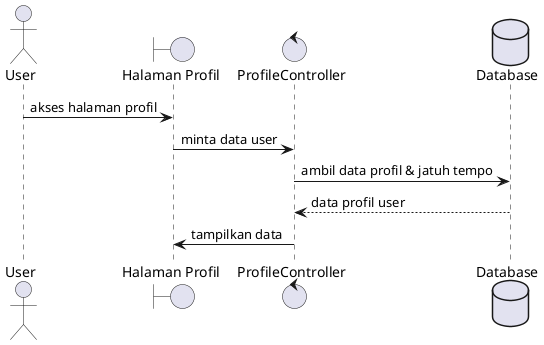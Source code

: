 @startuml
actor User
boundary "Halaman Profil" as ProfilePage
control "ProfileController" as ProfileCtrl
database "Database" as DB

User -> ProfilePage : akses halaman profil
ProfilePage -> ProfileCtrl : minta data user
ProfileCtrl -> DB : ambil data profil & jatuh tempo
DB --> ProfileCtrl : data profil user
ProfileCtrl -> ProfilePage : tampilkan data
@enduml
